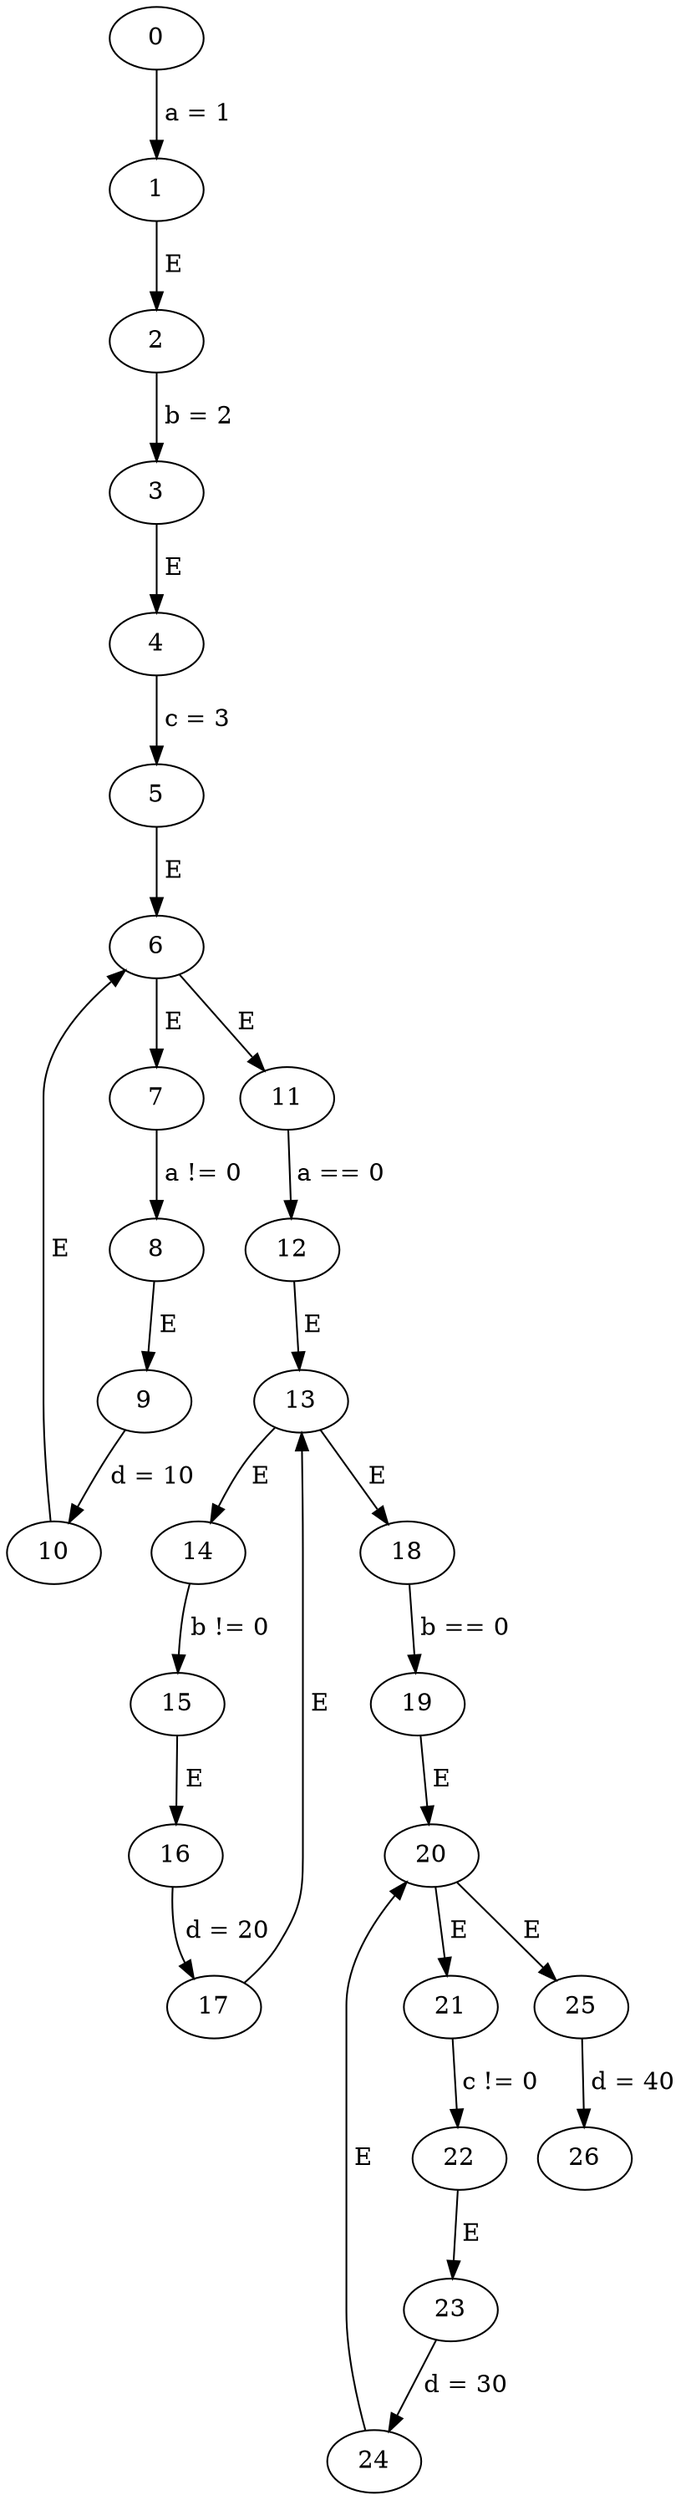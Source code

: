 // seqwhile
digraph {
	20 -> 21 [label=" E "]
	7 -> 8 [label=" a != 0 "]
	3 -> 4 [label=" E "]
	14 -> 15 [label=" b != 0 "]
	1 -> 2 [label=" E "]
	6 -> 7 [label=" E "]
	23 -> 24 [label=" d = 30 "]
	12 -> 13 [label=" E "]
	13 -> 18 [label=" E "]
	2 -> 3 [label=" b = 2 "]
	22 -> 23 [label=" E "]
	6 -> 11 [label=" E "]
	18 -> 19 [label=" b == 0 "]
	5 -> 6 [label=" E "]
	16 -> 17 [label=" d = 20 "]
	19 -> 20 [label=" E "]
	17 -> 13 [label=" E "]
	0 -> 1 [label=" a = 1 "]
	10 -> 6 [label=" E "]
	25 -> 26 [label=" d = 40 "]
	4 -> 5 [label=" c = 3 "]
	9 -> 10 [label=" d = 10 "]
	20 -> 25 [label=" E "]
	11 -> 12 [label=" a == 0 "]
	8 -> 9 [label=" E "]
	21 -> 22 [label=" c != 0 "]
	24 -> 20 [label=" E "]
	13 -> 14 [label=" E "]
	15 -> 16 [label=" E "]
}

